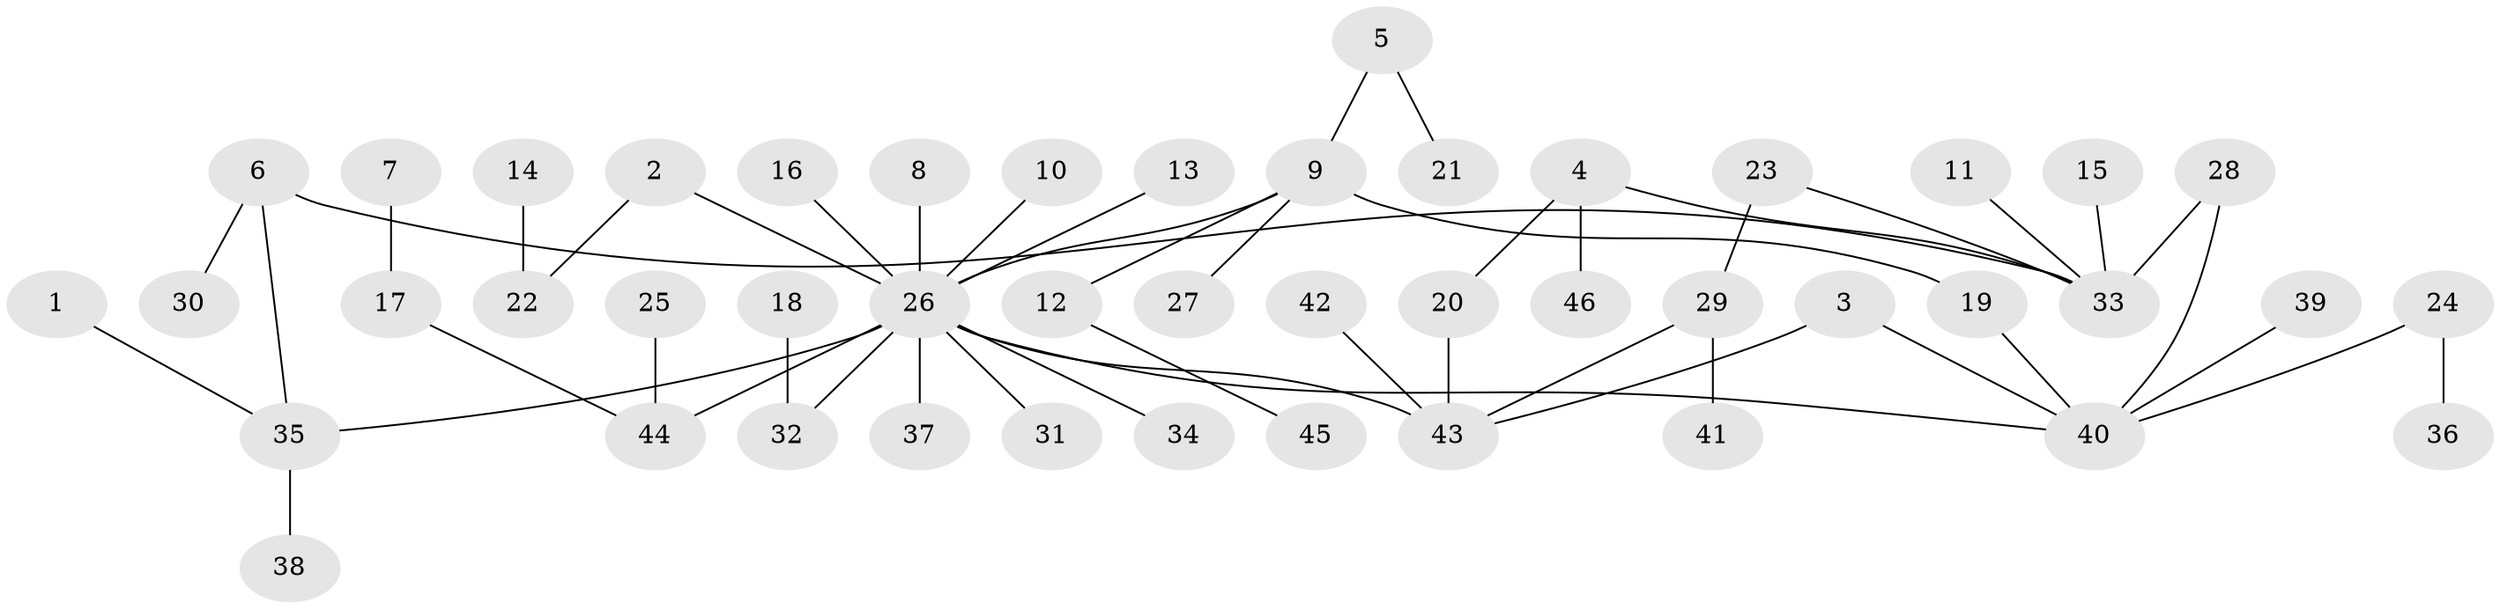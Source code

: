 // original degree distribution, {1: 0.5714285714285714, 6: 0.01098901098901099, 18: 0.01098901098901099, 7: 0.02197802197802198, 3: 0.14285714285714285, 4: 0.03296703296703297, 8: 0.02197802197802198, 2: 0.17582417582417584, 5: 0.01098901098901099}
// Generated by graph-tools (version 1.1) at 2025/01/03/09/25 03:01:38]
// undirected, 46 vertices, 50 edges
graph export_dot {
graph [start="1"]
  node [color=gray90,style=filled];
  1;
  2;
  3;
  4;
  5;
  6;
  7;
  8;
  9;
  10;
  11;
  12;
  13;
  14;
  15;
  16;
  17;
  18;
  19;
  20;
  21;
  22;
  23;
  24;
  25;
  26;
  27;
  28;
  29;
  30;
  31;
  32;
  33;
  34;
  35;
  36;
  37;
  38;
  39;
  40;
  41;
  42;
  43;
  44;
  45;
  46;
  1 -- 35 [weight=1.0];
  2 -- 22 [weight=1.0];
  2 -- 26 [weight=1.0];
  3 -- 40 [weight=1.0];
  3 -- 43 [weight=1.0];
  4 -- 20 [weight=1.0];
  4 -- 33 [weight=1.0];
  4 -- 46 [weight=1.0];
  5 -- 9 [weight=1.0];
  5 -- 21 [weight=1.0];
  6 -- 30 [weight=1.0];
  6 -- 33 [weight=1.0];
  6 -- 35 [weight=1.0];
  7 -- 17 [weight=1.0];
  8 -- 26 [weight=1.0];
  9 -- 12 [weight=1.0];
  9 -- 19 [weight=1.0];
  9 -- 26 [weight=1.0];
  9 -- 27 [weight=1.0];
  10 -- 26 [weight=1.0];
  11 -- 33 [weight=1.0];
  12 -- 45 [weight=1.0];
  13 -- 26 [weight=1.0];
  14 -- 22 [weight=1.0];
  15 -- 33 [weight=1.0];
  16 -- 26 [weight=1.0];
  17 -- 44 [weight=1.0];
  18 -- 32 [weight=1.0];
  19 -- 40 [weight=1.0];
  20 -- 43 [weight=1.0];
  23 -- 29 [weight=1.0];
  23 -- 33 [weight=1.0];
  24 -- 36 [weight=1.0];
  24 -- 40 [weight=1.0];
  25 -- 44 [weight=1.0];
  26 -- 31 [weight=1.0];
  26 -- 32 [weight=1.0];
  26 -- 34 [weight=1.0];
  26 -- 35 [weight=1.0];
  26 -- 37 [weight=1.0];
  26 -- 40 [weight=1.0];
  26 -- 43 [weight=2.0];
  26 -- 44 [weight=1.0];
  28 -- 33 [weight=1.0];
  28 -- 40 [weight=1.0];
  29 -- 41 [weight=1.0];
  29 -- 43 [weight=1.0];
  35 -- 38 [weight=1.0];
  39 -- 40 [weight=1.0];
  42 -- 43 [weight=1.0];
}
